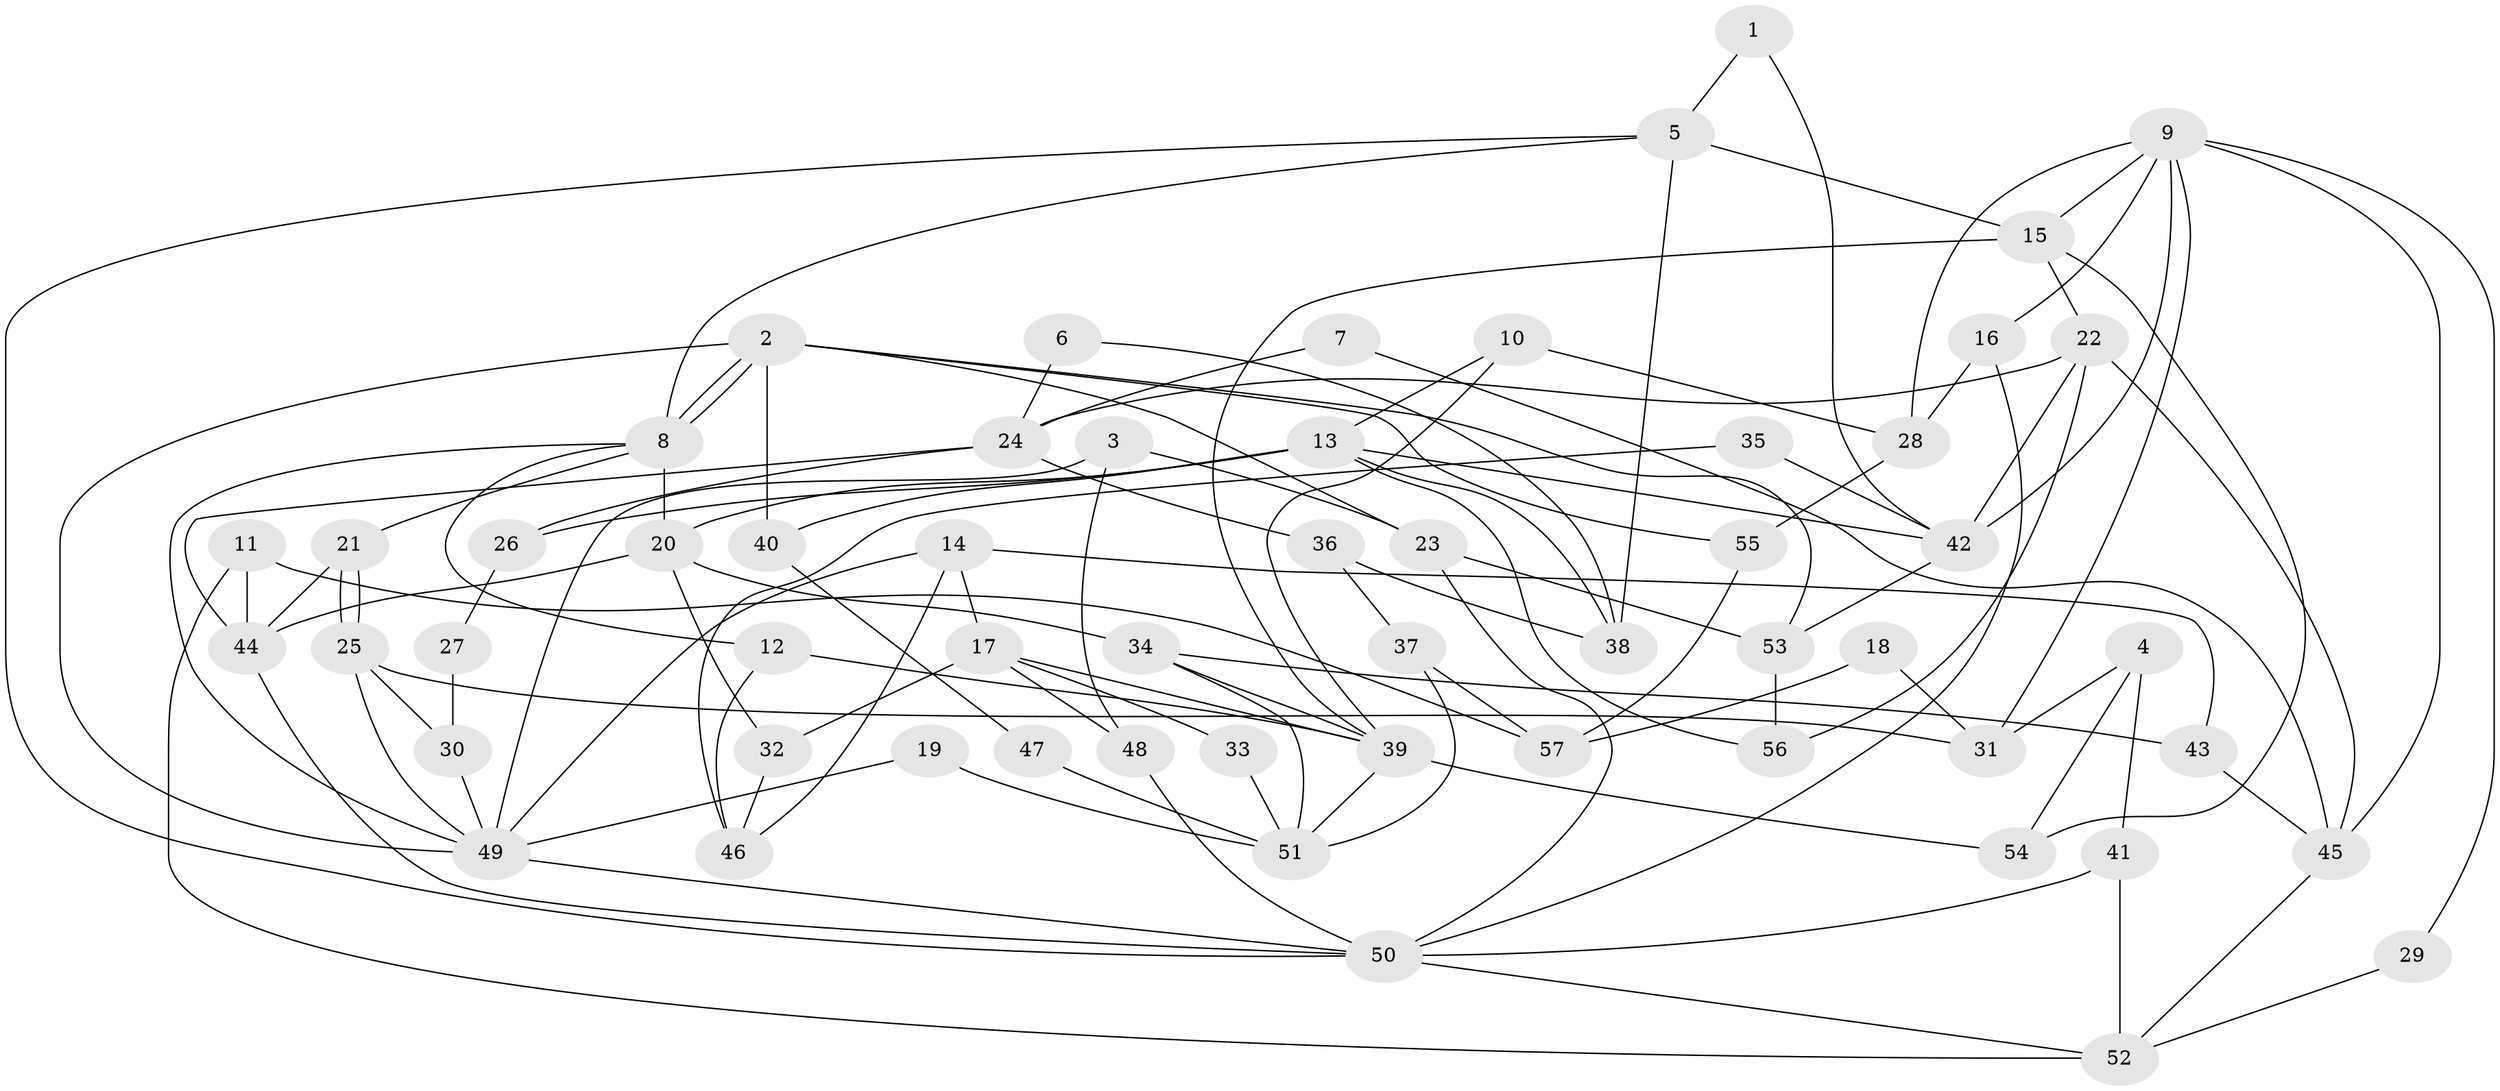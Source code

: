 // Generated by graph-tools (version 1.1) at 2025/36/03/09/25 02:36:10]
// undirected, 57 vertices, 114 edges
graph export_dot {
graph [start="1"]
  node [color=gray90,style=filled];
  1;
  2;
  3;
  4;
  5;
  6;
  7;
  8;
  9;
  10;
  11;
  12;
  13;
  14;
  15;
  16;
  17;
  18;
  19;
  20;
  21;
  22;
  23;
  24;
  25;
  26;
  27;
  28;
  29;
  30;
  31;
  32;
  33;
  34;
  35;
  36;
  37;
  38;
  39;
  40;
  41;
  42;
  43;
  44;
  45;
  46;
  47;
  48;
  49;
  50;
  51;
  52;
  53;
  54;
  55;
  56;
  57;
  1 -- 42;
  1 -- 5;
  2 -- 23;
  2 -- 8;
  2 -- 8;
  2 -- 40;
  2 -- 49;
  2 -- 53;
  2 -- 55;
  3 -- 23;
  3 -- 49;
  3 -- 48;
  4 -- 41;
  4 -- 31;
  4 -- 54;
  5 -- 8;
  5 -- 50;
  5 -- 15;
  5 -- 38;
  6 -- 24;
  6 -- 38;
  7 -- 45;
  7 -- 24;
  8 -- 20;
  8 -- 12;
  8 -- 21;
  8 -- 49;
  9 -- 42;
  9 -- 16;
  9 -- 15;
  9 -- 28;
  9 -- 29;
  9 -- 31;
  9 -- 45;
  10 -- 39;
  10 -- 13;
  10 -- 28;
  11 -- 44;
  11 -- 52;
  11 -- 57;
  12 -- 39;
  12 -- 46;
  13 -- 56;
  13 -- 20;
  13 -- 26;
  13 -- 38;
  13 -- 40;
  13 -- 42;
  14 -- 49;
  14 -- 46;
  14 -- 17;
  14 -- 43;
  15 -- 22;
  15 -- 39;
  15 -- 54;
  16 -- 50;
  16 -- 28;
  17 -- 39;
  17 -- 32;
  17 -- 33;
  17 -- 48;
  18 -- 57;
  18 -- 31;
  19 -- 51;
  19 -- 49;
  20 -- 34;
  20 -- 44;
  20 -- 32;
  21 -- 25;
  21 -- 25;
  21 -- 44;
  22 -- 45;
  22 -- 24;
  22 -- 42;
  22 -- 56;
  23 -- 50;
  23 -- 53;
  24 -- 44;
  24 -- 26;
  24 -- 36;
  25 -- 49;
  25 -- 30;
  25 -- 31;
  26 -- 27;
  27 -- 30;
  28 -- 55;
  29 -- 52;
  30 -- 49;
  32 -- 46;
  33 -- 51;
  34 -- 51;
  34 -- 39;
  34 -- 43;
  35 -- 42;
  35 -- 46;
  36 -- 38;
  36 -- 37;
  37 -- 57;
  37 -- 51;
  39 -- 54;
  39 -- 51;
  40 -- 47;
  41 -- 52;
  41 -- 50;
  42 -- 53;
  43 -- 45;
  44 -- 50;
  45 -- 52;
  47 -- 51;
  48 -- 50;
  49 -- 50;
  50 -- 52;
  53 -- 56;
  55 -- 57;
}
